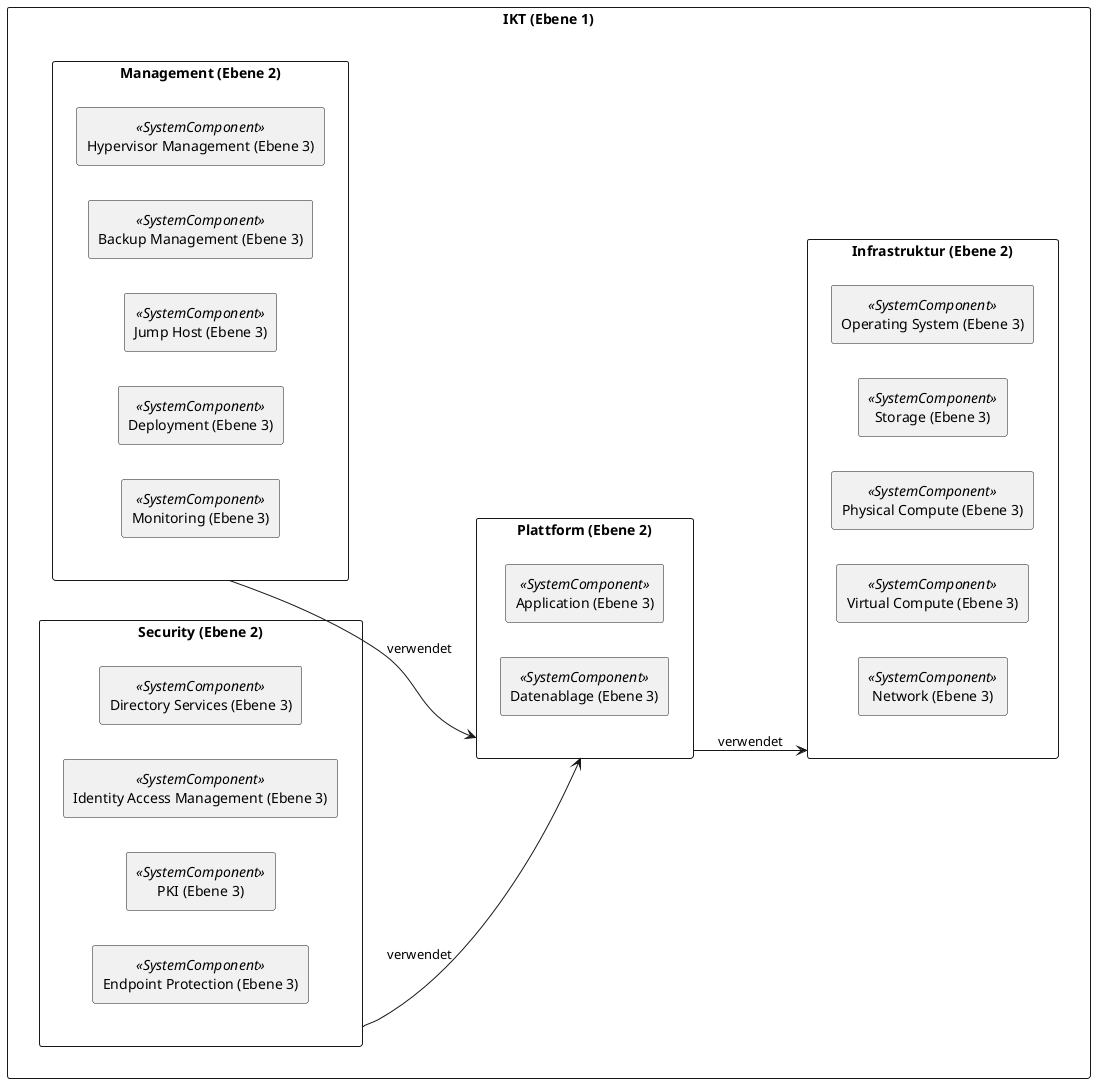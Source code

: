 @startuml

skinparam monochrome true
skinparam componentStyle uml2
left to right direction

!include <tupadr3/common>
!include <office/Servers/database_server>
!include <office/Servers/application_server>
!include <office/Security/domain>
!include <office/Servers/domain_controller>
!include <office/Servers/physical_host_solid_blue>

show stereotype

rectangle IKT as "IKT (Ebene 1)" <<System>> {
	rectangle Infrastruktur as "Infrastruktur (Ebene 2)" <<SystemLayer>> {
		rectangle Operating_System as "Operating System (Ebene 3)" <<SystemComponent>> {
		}
		rectangle Storage as "Storage (Ebene 3)" <<SystemComponent>> {
		}
		rectangle Physical_Compute as "Physical Compute (Ebene 3)" <<SystemComponent>> {
		}
		rectangle Virtual_Compute as "Virtual Compute (Ebene 3)" <<SystemComponent>> {
		}
		rectangle Network as "Network (Ebene 3)" <<SystemComponent>> {
		}
	}		
	rectangle Plattform as "Plattform (Ebene 2)" <<SystemLayer>> {
		rectangle Application as "Application (Ebene 3)" <<SystemComponent>> {
		}
		rectangle Datenablage as "Datenablage (Ebene 3)" <<SystemComponent>> {
		}
	}		
	rectangle Management as "Management (Ebene 2)" <<SystemLayer>> {
		rectangle Hypervisor_Management as "Hypervisor Management (Ebene 3)" <<SystemComponent>> {
		}
		rectangle Backup_Management as "Backup Management (Ebene 3)" <<SystemComponent>> {
		}
		rectangle Jump_Host as "Jump Host (Ebene 3)" <<SystemComponent>> {
		}
		rectangle Deployment as "Deployment (Ebene 3)" <<SystemComponent>> {
		}
		rectangle Monitoring as "Monitoring (Ebene 3)" <<SystemComponent>> {
		}
	}		
	rectangle Security as "Security (Ebene 2)" <<SystemLayer>> {
		rectangle Directory_Services as "Directory Services (Ebene 3)" <<SystemComponent>> {
		}
		rectangle Identity_Access_Management as "Identity Access Management (Ebene 3)" <<SystemComponent>> {
		}
		rectangle PKI as "PKI (Ebene 3)" <<SystemComponent>> {
		}
		rectangle Endpoint_Protection as "Endpoint Protection (Ebene 3)" <<SystemComponent>> {
		}
	}		

	Plattform --> Infrastruktur : "verwendet"
	Management --> Plattform : "verwendet"
	Security --> Plattform : "verwendet"


}

' Begin Protected Region [[layouting]]

' End Protected Region   [[layouting]]
@enduml
' Actifsource ID=[dc5bfacd-eaac-11e8-88d3-bfc6b992bdec,c65eee82-035e-11e9-9e58-33d596257b14,Hash]
